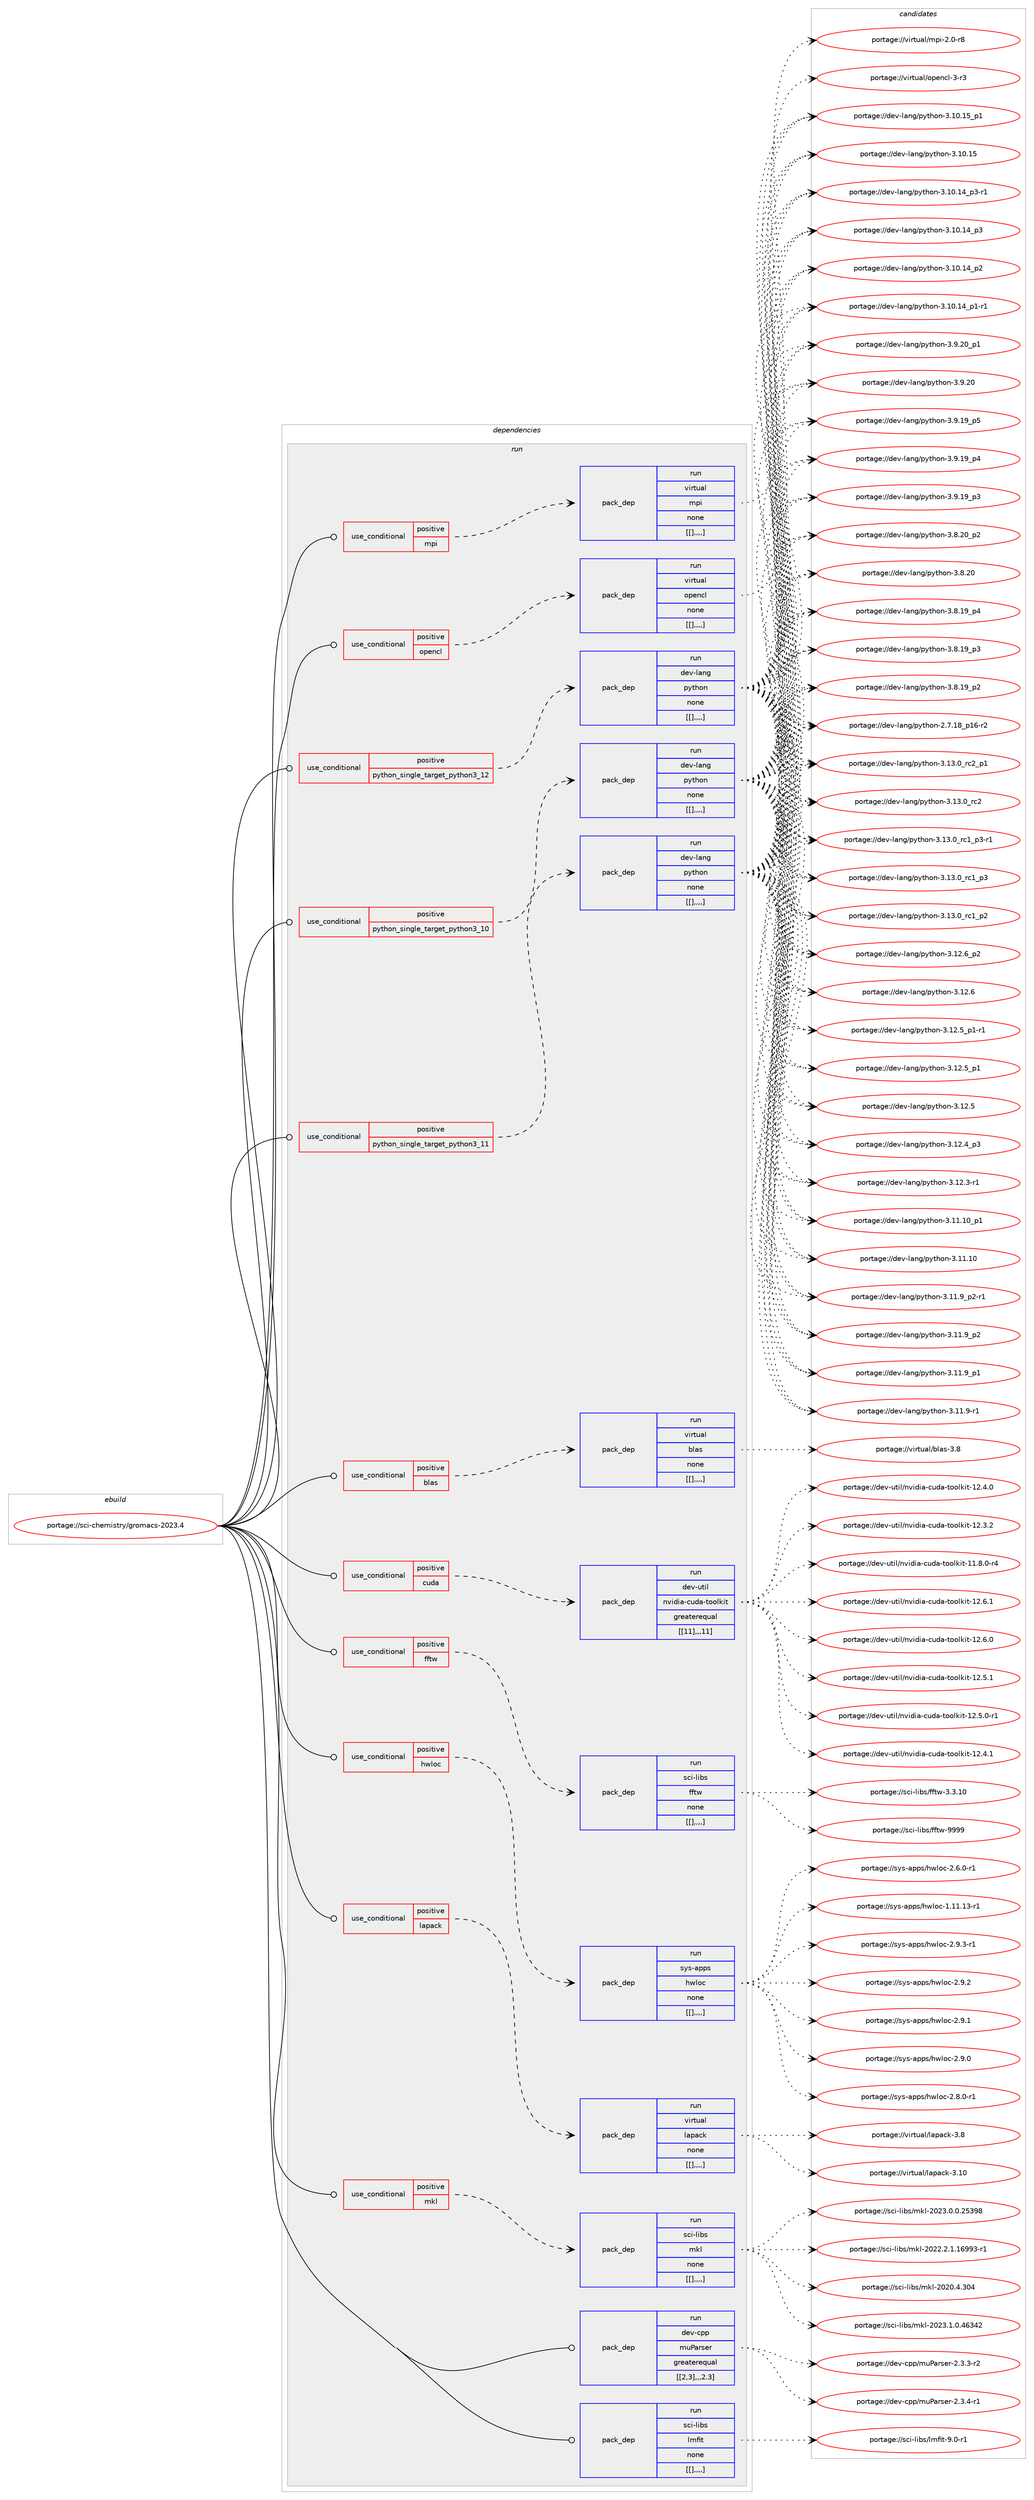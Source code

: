 digraph prolog {

# *************
# Graph options
# *************

newrank=true;
concentrate=true;
compound=true;
graph [rankdir=LR,fontname=Helvetica,fontsize=10,ranksep=1.5];#, ranksep=2.5, nodesep=0.2];
edge  [arrowhead=vee];
node  [fontname=Helvetica,fontsize=10];

# **********
# The ebuild
# **********

subgraph cluster_leftcol {
color=gray;
label=<<i>ebuild</i>>;
id [label="portage://sci-chemistry/gromacs-2023.4", color=red, width=4, href="../sci-chemistry/gromacs-2023.4.svg"];
}

# ****************
# The dependencies
# ****************

subgraph cluster_midcol {
color=gray;
label=<<i>dependencies</i>>;
subgraph cluster_compile {
fillcolor="#eeeeee";
style=filled;
label=<<i>compile</i>>;
}
subgraph cluster_compileandrun {
fillcolor="#eeeeee";
style=filled;
label=<<i>compile and run</i>>;
}
subgraph cluster_run {
fillcolor="#eeeeee";
style=filled;
label=<<i>run</i>>;
subgraph cond107772 {
dependency403508 [label=<<TABLE BORDER="0" CELLBORDER="1" CELLSPACING="0" CELLPADDING="4"><TR><TD ROWSPAN="3" CELLPADDING="10">use_conditional</TD></TR><TR><TD>positive</TD></TR><TR><TD>blas</TD></TR></TABLE>>, shape=none, color=red];
subgraph pack292890 {
dependency403509 [label=<<TABLE BORDER="0" CELLBORDER="1" CELLSPACING="0" CELLPADDING="4" WIDTH="220"><TR><TD ROWSPAN="6" CELLPADDING="30">pack_dep</TD></TR><TR><TD WIDTH="110">run</TD></TR><TR><TD>virtual</TD></TR><TR><TD>blas</TD></TR><TR><TD>none</TD></TR><TR><TD>[[],,,,]</TD></TR></TABLE>>, shape=none, color=blue];
}
dependency403508:e -> dependency403509:w [weight=20,style="dashed",arrowhead="vee"];
}
id:e -> dependency403508:w [weight=20,style="solid",arrowhead="odot"];
subgraph cond107773 {
dependency403510 [label=<<TABLE BORDER="0" CELLBORDER="1" CELLSPACING="0" CELLPADDING="4"><TR><TD ROWSPAN="3" CELLPADDING="10">use_conditional</TD></TR><TR><TD>positive</TD></TR><TR><TD>cuda</TD></TR></TABLE>>, shape=none, color=red];
subgraph pack292891 {
dependency403511 [label=<<TABLE BORDER="0" CELLBORDER="1" CELLSPACING="0" CELLPADDING="4" WIDTH="220"><TR><TD ROWSPAN="6" CELLPADDING="30">pack_dep</TD></TR><TR><TD WIDTH="110">run</TD></TR><TR><TD>dev-util</TD></TR><TR><TD>nvidia-cuda-toolkit</TD></TR><TR><TD>greaterequal</TD></TR><TR><TD>[[11],,,11]</TD></TR></TABLE>>, shape=none, color=blue];
}
dependency403510:e -> dependency403511:w [weight=20,style="dashed",arrowhead="vee"];
}
id:e -> dependency403510:w [weight=20,style="solid",arrowhead="odot"];
subgraph cond107774 {
dependency403512 [label=<<TABLE BORDER="0" CELLBORDER="1" CELLSPACING="0" CELLPADDING="4"><TR><TD ROWSPAN="3" CELLPADDING="10">use_conditional</TD></TR><TR><TD>positive</TD></TR><TR><TD>fftw</TD></TR></TABLE>>, shape=none, color=red];
subgraph pack292892 {
dependency403513 [label=<<TABLE BORDER="0" CELLBORDER="1" CELLSPACING="0" CELLPADDING="4" WIDTH="220"><TR><TD ROWSPAN="6" CELLPADDING="30">pack_dep</TD></TR><TR><TD WIDTH="110">run</TD></TR><TR><TD>sci-libs</TD></TR><TR><TD>fftw</TD></TR><TR><TD>none</TD></TR><TR><TD>[[],,,,]</TD></TR></TABLE>>, shape=none, color=blue];
}
dependency403512:e -> dependency403513:w [weight=20,style="dashed",arrowhead="vee"];
}
id:e -> dependency403512:w [weight=20,style="solid",arrowhead="odot"];
subgraph cond107775 {
dependency403514 [label=<<TABLE BORDER="0" CELLBORDER="1" CELLSPACING="0" CELLPADDING="4"><TR><TD ROWSPAN="3" CELLPADDING="10">use_conditional</TD></TR><TR><TD>positive</TD></TR><TR><TD>hwloc</TD></TR></TABLE>>, shape=none, color=red];
subgraph pack292893 {
dependency403515 [label=<<TABLE BORDER="0" CELLBORDER="1" CELLSPACING="0" CELLPADDING="4" WIDTH="220"><TR><TD ROWSPAN="6" CELLPADDING="30">pack_dep</TD></TR><TR><TD WIDTH="110">run</TD></TR><TR><TD>sys-apps</TD></TR><TR><TD>hwloc</TD></TR><TR><TD>none</TD></TR><TR><TD>[[],,,,]</TD></TR></TABLE>>, shape=none, color=blue];
}
dependency403514:e -> dependency403515:w [weight=20,style="dashed",arrowhead="vee"];
}
id:e -> dependency403514:w [weight=20,style="solid",arrowhead="odot"];
subgraph cond107776 {
dependency403516 [label=<<TABLE BORDER="0" CELLBORDER="1" CELLSPACING="0" CELLPADDING="4"><TR><TD ROWSPAN="3" CELLPADDING="10">use_conditional</TD></TR><TR><TD>positive</TD></TR><TR><TD>lapack</TD></TR></TABLE>>, shape=none, color=red];
subgraph pack292894 {
dependency403517 [label=<<TABLE BORDER="0" CELLBORDER="1" CELLSPACING="0" CELLPADDING="4" WIDTH="220"><TR><TD ROWSPAN="6" CELLPADDING="30">pack_dep</TD></TR><TR><TD WIDTH="110">run</TD></TR><TR><TD>virtual</TD></TR><TR><TD>lapack</TD></TR><TR><TD>none</TD></TR><TR><TD>[[],,,,]</TD></TR></TABLE>>, shape=none, color=blue];
}
dependency403516:e -> dependency403517:w [weight=20,style="dashed",arrowhead="vee"];
}
id:e -> dependency403516:w [weight=20,style="solid",arrowhead="odot"];
subgraph cond107777 {
dependency403518 [label=<<TABLE BORDER="0" CELLBORDER="1" CELLSPACING="0" CELLPADDING="4"><TR><TD ROWSPAN="3" CELLPADDING="10">use_conditional</TD></TR><TR><TD>positive</TD></TR><TR><TD>mkl</TD></TR></TABLE>>, shape=none, color=red];
subgraph pack292895 {
dependency403519 [label=<<TABLE BORDER="0" CELLBORDER="1" CELLSPACING="0" CELLPADDING="4" WIDTH="220"><TR><TD ROWSPAN="6" CELLPADDING="30">pack_dep</TD></TR><TR><TD WIDTH="110">run</TD></TR><TR><TD>sci-libs</TD></TR><TR><TD>mkl</TD></TR><TR><TD>none</TD></TR><TR><TD>[[],,,,]</TD></TR></TABLE>>, shape=none, color=blue];
}
dependency403518:e -> dependency403519:w [weight=20,style="dashed",arrowhead="vee"];
}
id:e -> dependency403518:w [weight=20,style="solid",arrowhead="odot"];
subgraph cond107778 {
dependency403520 [label=<<TABLE BORDER="0" CELLBORDER="1" CELLSPACING="0" CELLPADDING="4"><TR><TD ROWSPAN="3" CELLPADDING="10">use_conditional</TD></TR><TR><TD>positive</TD></TR><TR><TD>mpi</TD></TR></TABLE>>, shape=none, color=red];
subgraph pack292896 {
dependency403521 [label=<<TABLE BORDER="0" CELLBORDER="1" CELLSPACING="0" CELLPADDING="4" WIDTH="220"><TR><TD ROWSPAN="6" CELLPADDING="30">pack_dep</TD></TR><TR><TD WIDTH="110">run</TD></TR><TR><TD>virtual</TD></TR><TR><TD>mpi</TD></TR><TR><TD>none</TD></TR><TR><TD>[[],,,,]</TD></TR></TABLE>>, shape=none, color=blue];
}
dependency403520:e -> dependency403521:w [weight=20,style="dashed",arrowhead="vee"];
}
id:e -> dependency403520:w [weight=20,style="solid",arrowhead="odot"];
subgraph cond107779 {
dependency403522 [label=<<TABLE BORDER="0" CELLBORDER="1" CELLSPACING="0" CELLPADDING="4"><TR><TD ROWSPAN="3" CELLPADDING="10">use_conditional</TD></TR><TR><TD>positive</TD></TR><TR><TD>opencl</TD></TR></TABLE>>, shape=none, color=red];
subgraph pack292897 {
dependency403523 [label=<<TABLE BORDER="0" CELLBORDER="1" CELLSPACING="0" CELLPADDING="4" WIDTH="220"><TR><TD ROWSPAN="6" CELLPADDING="30">pack_dep</TD></TR><TR><TD WIDTH="110">run</TD></TR><TR><TD>virtual</TD></TR><TR><TD>opencl</TD></TR><TR><TD>none</TD></TR><TR><TD>[[],,,,]</TD></TR></TABLE>>, shape=none, color=blue];
}
dependency403522:e -> dependency403523:w [weight=20,style="dashed",arrowhead="vee"];
}
id:e -> dependency403522:w [weight=20,style="solid",arrowhead="odot"];
subgraph cond107780 {
dependency403524 [label=<<TABLE BORDER="0" CELLBORDER="1" CELLSPACING="0" CELLPADDING="4"><TR><TD ROWSPAN="3" CELLPADDING="10">use_conditional</TD></TR><TR><TD>positive</TD></TR><TR><TD>python_single_target_python3_10</TD></TR></TABLE>>, shape=none, color=red];
subgraph pack292898 {
dependency403525 [label=<<TABLE BORDER="0" CELLBORDER="1" CELLSPACING="0" CELLPADDING="4" WIDTH="220"><TR><TD ROWSPAN="6" CELLPADDING="30">pack_dep</TD></TR><TR><TD WIDTH="110">run</TD></TR><TR><TD>dev-lang</TD></TR><TR><TD>python</TD></TR><TR><TD>none</TD></TR><TR><TD>[[],,,,]</TD></TR></TABLE>>, shape=none, color=blue];
}
dependency403524:e -> dependency403525:w [weight=20,style="dashed",arrowhead="vee"];
}
id:e -> dependency403524:w [weight=20,style="solid",arrowhead="odot"];
subgraph cond107781 {
dependency403526 [label=<<TABLE BORDER="0" CELLBORDER="1" CELLSPACING="0" CELLPADDING="4"><TR><TD ROWSPAN="3" CELLPADDING="10">use_conditional</TD></TR><TR><TD>positive</TD></TR><TR><TD>python_single_target_python3_11</TD></TR></TABLE>>, shape=none, color=red];
subgraph pack292899 {
dependency403527 [label=<<TABLE BORDER="0" CELLBORDER="1" CELLSPACING="0" CELLPADDING="4" WIDTH="220"><TR><TD ROWSPAN="6" CELLPADDING="30">pack_dep</TD></TR><TR><TD WIDTH="110">run</TD></TR><TR><TD>dev-lang</TD></TR><TR><TD>python</TD></TR><TR><TD>none</TD></TR><TR><TD>[[],,,,]</TD></TR></TABLE>>, shape=none, color=blue];
}
dependency403526:e -> dependency403527:w [weight=20,style="dashed",arrowhead="vee"];
}
id:e -> dependency403526:w [weight=20,style="solid",arrowhead="odot"];
subgraph cond107782 {
dependency403528 [label=<<TABLE BORDER="0" CELLBORDER="1" CELLSPACING="0" CELLPADDING="4"><TR><TD ROWSPAN="3" CELLPADDING="10">use_conditional</TD></TR><TR><TD>positive</TD></TR><TR><TD>python_single_target_python3_12</TD></TR></TABLE>>, shape=none, color=red];
subgraph pack292900 {
dependency403529 [label=<<TABLE BORDER="0" CELLBORDER="1" CELLSPACING="0" CELLPADDING="4" WIDTH="220"><TR><TD ROWSPAN="6" CELLPADDING="30">pack_dep</TD></TR><TR><TD WIDTH="110">run</TD></TR><TR><TD>dev-lang</TD></TR><TR><TD>python</TD></TR><TR><TD>none</TD></TR><TR><TD>[[],,,,]</TD></TR></TABLE>>, shape=none, color=blue];
}
dependency403528:e -> dependency403529:w [weight=20,style="dashed",arrowhead="vee"];
}
id:e -> dependency403528:w [weight=20,style="solid",arrowhead="odot"];
subgraph pack292901 {
dependency403530 [label=<<TABLE BORDER="0" CELLBORDER="1" CELLSPACING="0" CELLPADDING="4" WIDTH="220"><TR><TD ROWSPAN="6" CELLPADDING="30">pack_dep</TD></TR><TR><TD WIDTH="110">run</TD></TR><TR><TD>dev-cpp</TD></TR><TR><TD>muParser</TD></TR><TR><TD>greaterequal</TD></TR><TR><TD>[[2,3],,,2.3]</TD></TR></TABLE>>, shape=none, color=blue];
}
id:e -> dependency403530:w [weight=20,style="solid",arrowhead="odot"];
subgraph pack292902 {
dependency403531 [label=<<TABLE BORDER="0" CELLBORDER="1" CELLSPACING="0" CELLPADDING="4" WIDTH="220"><TR><TD ROWSPAN="6" CELLPADDING="30">pack_dep</TD></TR><TR><TD WIDTH="110">run</TD></TR><TR><TD>sci-libs</TD></TR><TR><TD>lmfit</TD></TR><TR><TD>none</TD></TR><TR><TD>[[],,,,]</TD></TR></TABLE>>, shape=none, color=blue];
}
id:e -> dependency403531:w [weight=20,style="solid",arrowhead="odot"];
}
}

# **************
# The candidates
# **************

subgraph cluster_choices {
rank=same;
color=gray;
label=<<i>candidates</i>>;

subgraph choice292890 {
color=black;
nodesep=1;
choice1181051141161179710847981089711545514656 [label="portage://virtual/blas-3.8", color=red, width=4,href="../virtual/blas-3.8.svg"];
dependency403509:e -> choice1181051141161179710847981089711545514656:w [style=dotted,weight="100"];
}
subgraph choice292891 {
color=black;
nodesep=1;
choice1001011184511711610510847110118105100105974599117100974511611111110810710511645495046544649 [label="portage://dev-util/nvidia-cuda-toolkit-12.6.1", color=red, width=4,href="../dev-util/nvidia-cuda-toolkit-12.6.1.svg"];
choice1001011184511711610510847110118105100105974599117100974511611111110810710511645495046544648 [label="portage://dev-util/nvidia-cuda-toolkit-12.6.0", color=red, width=4,href="../dev-util/nvidia-cuda-toolkit-12.6.0.svg"];
choice1001011184511711610510847110118105100105974599117100974511611111110810710511645495046534649 [label="portage://dev-util/nvidia-cuda-toolkit-12.5.1", color=red, width=4,href="../dev-util/nvidia-cuda-toolkit-12.5.1.svg"];
choice10010111845117116105108471101181051001059745991171009745116111111108107105116454950465346484511449 [label="portage://dev-util/nvidia-cuda-toolkit-12.5.0-r1", color=red, width=4,href="../dev-util/nvidia-cuda-toolkit-12.5.0-r1.svg"];
choice1001011184511711610510847110118105100105974599117100974511611111110810710511645495046524649 [label="portage://dev-util/nvidia-cuda-toolkit-12.4.1", color=red, width=4,href="../dev-util/nvidia-cuda-toolkit-12.4.1.svg"];
choice1001011184511711610510847110118105100105974599117100974511611111110810710511645495046524648 [label="portage://dev-util/nvidia-cuda-toolkit-12.4.0", color=red, width=4,href="../dev-util/nvidia-cuda-toolkit-12.4.0.svg"];
choice1001011184511711610510847110118105100105974599117100974511611111110810710511645495046514650 [label="portage://dev-util/nvidia-cuda-toolkit-12.3.2", color=red, width=4,href="../dev-util/nvidia-cuda-toolkit-12.3.2.svg"];
choice10010111845117116105108471101181051001059745991171009745116111111108107105116454949465646484511452 [label="portage://dev-util/nvidia-cuda-toolkit-11.8.0-r4", color=red, width=4,href="../dev-util/nvidia-cuda-toolkit-11.8.0-r4.svg"];
dependency403511:e -> choice1001011184511711610510847110118105100105974599117100974511611111110810710511645495046544649:w [style=dotted,weight="100"];
dependency403511:e -> choice1001011184511711610510847110118105100105974599117100974511611111110810710511645495046544648:w [style=dotted,weight="100"];
dependency403511:e -> choice1001011184511711610510847110118105100105974599117100974511611111110810710511645495046534649:w [style=dotted,weight="100"];
dependency403511:e -> choice10010111845117116105108471101181051001059745991171009745116111111108107105116454950465346484511449:w [style=dotted,weight="100"];
dependency403511:e -> choice1001011184511711610510847110118105100105974599117100974511611111110810710511645495046524649:w [style=dotted,weight="100"];
dependency403511:e -> choice1001011184511711610510847110118105100105974599117100974511611111110810710511645495046524648:w [style=dotted,weight="100"];
dependency403511:e -> choice1001011184511711610510847110118105100105974599117100974511611111110810710511645495046514650:w [style=dotted,weight="100"];
dependency403511:e -> choice10010111845117116105108471101181051001059745991171009745116111111108107105116454949465646484511452:w [style=dotted,weight="100"];
}
subgraph choice292892 {
color=black;
nodesep=1;
choice115991054510810598115471021021161194557575757 [label="portage://sci-libs/fftw-9999", color=red, width=4,href="../sci-libs/fftw-9999.svg"];
choice1159910545108105981154710210211611945514651464948 [label="portage://sci-libs/fftw-3.3.10", color=red, width=4,href="../sci-libs/fftw-3.3.10.svg"];
dependency403513:e -> choice115991054510810598115471021021161194557575757:w [style=dotted,weight="100"];
dependency403513:e -> choice1159910545108105981154710210211611945514651464948:w [style=dotted,weight="100"];
}
subgraph choice292893 {
color=black;
nodesep=1;
choice115121115459711211211547104119108111994550465746514511449 [label="portage://sys-apps/hwloc-2.9.3-r1", color=red, width=4,href="../sys-apps/hwloc-2.9.3-r1.svg"];
choice11512111545971121121154710411910811199455046574650 [label="portage://sys-apps/hwloc-2.9.2", color=red, width=4,href="../sys-apps/hwloc-2.9.2.svg"];
choice11512111545971121121154710411910811199455046574649 [label="portage://sys-apps/hwloc-2.9.1", color=red, width=4,href="../sys-apps/hwloc-2.9.1.svg"];
choice11512111545971121121154710411910811199455046574648 [label="portage://sys-apps/hwloc-2.9.0", color=red, width=4,href="../sys-apps/hwloc-2.9.0.svg"];
choice115121115459711211211547104119108111994550465646484511449 [label="portage://sys-apps/hwloc-2.8.0-r1", color=red, width=4,href="../sys-apps/hwloc-2.8.0-r1.svg"];
choice115121115459711211211547104119108111994550465446484511449 [label="portage://sys-apps/hwloc-2.6.0-r1", color=red, width=4,href="../sys-apps/hwloc-2.6.0-r1.svg"];
choice1151211154597112112115471041191081119945494649494649514511449 [label="portage://sys-apps/hwloc-1.11.13-r1", color=red, width=4,href="../sys-apps/hwloc-1.11.13-r1.svg"];
dependency403515:e -> choice115121115459711211211547104119108111994550465746514511449:w [style=dotted,weight="100"];
dependency403515:e -> choice11512111545971121121154710411910811199455046574650:w [style=dotted,weight="100"];
dependency403515:e -> choice11512111545971121121154710411910811199455046574649:w [style=dotted,weight="100"];
dependency403515:e -> choice11512111545971121121154710411910811199455046574648:w [style=dotted,weight="100"];
dependency403515:e -> choice115121115459711211211547104119108111994550465646484511449:w [style=dotted,weight="100"];
dependency403515:e -> choice115121115459711211211547104119108111994550465446484511449:w [style=dotted,weight="100"];
dependency403515:e -> choice1151211154597112112115471041191081119945494649494649514511449:w [style=dotted,weight="100"];
}
subgraph choice292894 {
color=black;
nodesep=1;
choice11810511411611797108471089711297991074551464948 [label="portage://virtual/lapack-3.10", color=red, width=4,href="../virtual/lapack-3.10.svg"];
choice118105114116117971084710897112979910745514656 [label="portage://virtual/lapack-3.8", color=red, width=4,href="../virtual/lapack-3.8.svg"];
dependency403517:e -> choice11810511411611797108471089711297991074551464948:w [style=dotted,weight="100"];
dependency403517:e -> choice118105114116117971084710897112979910745514656:w [style=dotted,weight="100"];
}
subgraph choice292895 {
color=black;
nodesep=1;
choice11599105451081059811547109107108455048505146494648465254515250 [label="portage://sci-libs/mkl-2023.1.0.46342", color=red, width=4,href="../sci-libs/mkl-2023.1.0.46342.svg"];
choice11599105451081059811547109107108455048505146484648465053515756 [label="portage://sci-libs/mkl-2023.0.0.25398", color=red, width=4,href="../sci-libs/mkl-2023.0.0.25398.svg"];
choice115991054510810598115471091071084550485050465046494649545757514511449 [label="portage://sci-libs/mkl-2022.2.1.16993-r1", color=red, width=4,href="../sci-libs/mkl-2022.2.1.16993-r1.svg"];
choice115991054510810598115471091071084550485048465246514852 [label="portage://sci-libs/mkl-2020.4.304", color=red, width=4,href="../sci-libs/mkl-2020.4.304.svg"];
dependency403519:e -> choice11599105451081059811547109107108455048505146494648465254515250:w [style=dotted,weight="100"];
dependency403519:e -> choice11599105451081059811547109107108455048505146484648465053515756:w [style=dotted,weight="100"];
dependency403519:e -> choice115991054510810598115471091071084550485050465046494649545757514511449:w [style=dotted,weight="100"];
dependency403519:e -> choice115991054510810598115471091071084550485048465246514852:w [style=dotted,weight="100"];
}
subgraph choice292896 {
color=black;
nodesep=1;
choice1181051141161179710847109112105455046484511456 [label="portage://virtual/mpi-2.0-r8", color=red, width=4,href="../virtual/mpi-2.0-r8.svg"];
dependency403521:e -> choice1181051141161179710847109112105455046484511456:w [style=dotted,weight="100"];
}
subgraph choice292897 {
color=black;
nodesep=1;
choice11810511411611797108471111121011109910845514511451 [label="portage://virtual/opencl-3-r3", color=red, width=4,href="../virtual/opencl-3-r3.svg"];
dependency403523:e -> choice11810511411611797108471111121011109910845514511451:w [style=dotted,weight="100"];
}
subgraph choice292898 {
color=black;
nodesep=1;
choice100101118451089711010347112121116104111110455146495146489511499509511249 [label="portage://dev-lang/python-3.13.0_rc2_p1", color=red, width=4,href="../dev-lang/python-3.13.0_rc2_p1.svg"];
choice10010111845108971101034711212111610411111045514649514648951149950 [label="portage://dev-lang/python-3.13.0_rc2", color=red, width=4,href="../dev-lang/python-3.13.0_rc2.svg"];
choice1001011184510897110103471121211161041111104551464951464895114994995112514511449 [label="portage://dev-lang/python-3.13.0_rc1_p3-r1", color=red, width=4,href="../dev-lang/python-3.13.0_rc1_p3-r1.svg"];
choice100101118451089711010347112121116104111110455146495146489511499499511251 [label="portage://dev-lang/python-3.13.0_rc1_p3", color=red, width=4,href="../dev-lang/python-3.13.0_rc1_p3.svg"];
choice100101118451089711010347112121116104111110455146495146489511499499511250 [label="portage://dev-lang/python-3.13.0_rc1_p2", color=red, width=4,href="../dev-lang/python-3.13.0_rc1_p2.svg"];
choice100101118451089711010347112121116104111110455146495046549511250 [label="portage://dev-lang/python-3.12.6_p2", color=red, width=4,href="../dev-lang/python-3.12.6_p2.svg"];
choice10010111845108971101034711212111610411111045514649504654 [label="portage://dev-lang/python-3.12.6", color=red, width=4,href="../dev-lang/python-3.12.6.svg"];
choice1001011184510897110103471121211161041111104551464950465395112494511449 [label="portage://dev-lang/python-3.12.5_p1-r1", color=red, width=4,href="../dev-lang/python-3.12.5_p1-r1.svg"];
choice100101118451089711010347112121116104111110455146495046539511249 [label="portage://dev-lang/python-3.12.5_p1", color=red, width=4,href="../dev-lang/python-3.12.5_p1.svg"];
choice10010111845108971101034711212111610411111045514649504653 [label="portage://dev-lang/python-3.12.5", color=red, width=4,href="../dev-lang/python-3.12.5.svg"];
choice100101118451089711010347112121116104111110455146495046529511251 [label="portage://dev-lang/python-3.12.4_p3", color=red, width=4,href="../dev-lang/python-3.12.4_p3.svg"];
choice100101118451089711010347112121116104111110455146495046514511449 [label="portage://dev-lang/python-3.12.3-r1", color=red, width=4,href="../dev-lang/python-3.12.3-r1.svg"];
choice10010111845108971101034711212111610411111045514649494649489511249 [label="portage://dev-lang/python-3.11.10_p1", color=red, width=4,href="../dev-lang/python-3.11.10_p1.svg"];
choice1001011184510897110103471121211161041111104551464949464948 [label="portage://dev-lang/python-3.11.10", color=red, width=4,href="../dev-lang/python-3.11.10.svg"];
choice1001011184510897110103471121211161041111104551464949465795112504511449 [label="portage://dev-lang/python-3.11.9_p2-r1", color=red, width=4,href="../dev-lang/python-3.11.9_p2-r1.svg"];
choice100101118451089711010347112121116104111110455146494946579511250 [label="portage://dev-lang/python-3.11.9_p2", color=red, width=4,href="../dev-lang/python-3.11.9_p2.svg"];
choice100101118451089711010347112121116104111110455146494946579511249 [label="portage://dev-lang/python-3.11.9_p1", color=red, width=4,href="../dev-lang/python-3.11.9_p1.svg"];
choice100101118451089711010347112121116104111110455146494946574511449 [label="portage://dev-lang/python-3.11.9-r1", color=red, width=4,href="../dev-lang/python-3.11.9-r1.svg"];
choice10010111845108971101034711212111610411111045514649484649539511249 [label="portage://dev-lang/python-3.10.15_p1", color=red, width=4,href="../dev-lang/python-3.10.15_p1.svg"];
choice1001011184510897110103471121211161041111104551464948464953 [label="portage://dev-lang/python-3.10.15", color=red, width=4,href="../dev-lang/python-3.10.15.svg"];
choice100101118451089711010347112121116104111110455146494846495295112514511449 [label="portage://dev-lang/python-3.10.14_p3-r1", color=red, width=4,href="../dev-lang/python-3.10.14_p3-r1.svg"];
choice10010111845108971101034711212111610411111045514649484649529511251 [label="portage://dev-lang/python-3.10.14_p3", color=red, width=4,href="../dev-lang/python-3.10.14_p3.svg"];
choice10010111845108971101034711212111610411111045514649484649529511250 [label="portage://dev-lang/python-3.10.14_p2", color=red, width=4,href="../dev-lang/python-3.10.14_p2.svg"];
choice100101118451089711010347112121116104111110455146494846495295112494511449 [label="portage://dev-lang/python-3.10.14_p1-r1", color=red, width=4,href="../dev-lang/python-3.10.14_p1-r1.svg"];
choice100101118451089711010347112121116104111110455146574650489511249 [label="portage://dev-lang/python-3.9.20_p1", color=red, width=4,href="../dev-lang/python-3.9.20_p1.svg"];
choice10010111845108971101034711212111610411111045514657465048 [label="portage://dev-lang/python-3.9.20", color=red, width=4,href="../dev-lang/python-3.9.20.svg"];
choice100101118451089711010347112121116104111110455146574649579511253 [label="portage://dev-lang/python-3.9.19_p5", color=red, width=4,href="../dev-lang/python-3.9.19_p5.svg"];
choice100101118451089711010347112121116104111110455146574649579511252 [label="portage://dev-lang/python-3.9.19_p4", color=red, width=4,href="../dev-lang/python-3.9.19_p4.svg"];
choice100101118451089711010347112121116104111110455146574649579511251 [label="portage://dev-lang/python-3.9.19_p3", color=red, width=4,href="../dev-lang/python-3.9.19_p3.svg"];
choice100101118451089711010347112121116104111110455146564650489511250 [label="portage://dev-lang/python-3.8.20_p2", color=red, width=4,href="../dev-lang/python-3.8.20_p2.svg"];
choice10010111845108971101034711212111610411111045514656465048 [label="portage://dev-lang/python-3.8.20", color=red, width=4,href="../dev-lang/python-3.8.20.svg"];
choice100101118451089711010347112121116104111110455146564649579511252 [label="portage://dev-lang/python-3.8.19_p4", color=red, width=4,href="../dev-lang/python-3.8.19_p4.svg"];
choice100101118451089711010347112121116104111110455146564649579511251 [label="portage://dev-lang/python-3.8.19_p3", color=red, width=4,href="../dev-lang/python-3.8.19_p3.svg"];
choice100101118451089711010347112121116104111110455146564649579511250 [label="portage://dev-lang/python-3.8.19_p2", color=red, width=4,href="../dev-lang/python-3.8.19_p2.svg"];
choice100101118451089711010347112121116104111110455046554649569511249544511450 [label="portage://dev-lang/python-2.7.18_p16-r2", color=red, width=4,href="../dev-lang/python-2.7.18_p16-r2.svg"];
dependency403525:e -> choice100101118451089711010347112121116104111110455146495146489511499509511249:w [style=dotted,weight="100"];
dependency403525:e -> choice10010111845108971101034711212111610411111045514649514648951149950:w [style=dotted,weight="100"];
dependency403525:e -> choice1001011184510897110103471121211161041111104551464951464895114994995112514511449:w [style=dotted,weight="100"];
dependency403525:e -> choice100101118451089711010347112121116104111110455146495146489511499499511251:w [style=dotted,weight="100"];
dependency403525:e -> choice100101118451089711010347112121116104111110455146495146489511499499511250:w [style=dotted,weight="100"];
dependency403525:e -> choice100101118451089711010347112121116104111110455146495046549511250:w [style=dotted,weight="100"];
dependency403525:e -> choice10010111845108971101034711212111610411111045514649504654:w [style=dotted,weight="100"];
dependency403525:e -> choice1001011184510897110103471121211161041111104551464950465395112494511449:w [style=dotted,weight="100"];
dependency403525:e -> choice100101118451089711010347112121116104111110455146495046539511249:w [style=dotted,weight="100"];
dependency403525:e -> choice10010111845108971101034711212111610411111045514649504653:w [style=dotted,weight="100"];
dependency403525:e -> choice100101118451089711010347112121116104111110455146495046529511251:w [style=dotted,weight="100"];
dependency403525:e -> choice100101118451089711010347112121116104111110455146495046514511449:w [style=dotted,weight="100"];
dependency403525:e -> choice10010111845108971101034711212111610411111045514649494649489511249:w [style=dotted,weight="100"];
dependency403525:e -> choice1001011184510897110103471121211161041111104551464949464948:w [style=dotted,weight="100"];
dependency403525:e -> choice1001011184510897110103471121211161041111104551464949465795112504511449:w [style=dotted,weight="100"];
dependency403525:e -> choice100101118451089711010347112121116104111110455146494946579511250:w [style=dotted,weight="100"];
dependency403525:e -> choice100101118451089711010347112121116104111110455146494946579511249:w [style=dotted,weight="100"];
dependency403525:e -> choice100101118451089711010347112121116104111110455146494946574511449:w [style=dotted,weight="100"];
dependency403525:e -> choice10010111845108971101034711212111610411111045514649484649539511249:w [style=dotted,weight="100"];
dependency403525:e -> choice1001011184510897110103471121211161041111104551464948464953:w [style=dotted,weight="100"];
dependency403525:e -> choice100101118451089711010347112121116104111110455146494846495295112514511449:w [style=dotted,weight="100"];
dependency403525:e -> choice10010111845108971101034711212111610411111045514649484649529511251:w [style=dotted,weight="100"];
dependency403525:e -> choice10010111845108971101034711212111610411111045514649484649529511250:w [style=dotted,weight="100"];
dependency403525:e -> choice100101118451089711010347112121116104111110455146494846495295112494511449:w [style=dotted,weight="100"];
dependency403525:e -> choice100101118451089711010347112121116104111110455146574650489511249:w [style=dotted,weight="100"];
dependency403525:e -> choice10010111845108971101034711212111610411111045514657465048:w [style=dotted,weight="100"];
dependency403525:e -> choice100101118451089711010347112121116104111110455146574649579511253:w [style=dotted,weight="100"];
dependency403525:e -> choice100101118451089711010347112121116104111110455146574649579511252:w [style=dotted,weight="100"];
dependency403525:e -> choice100101118451089711010347112121116104111110455146574649579511251:w [style=dotted,weight="100"];
dependency403525:e -> choice100101118451089711010347112121116104111110455146564650489511250:w [style=dotted,weight="100"];
dependency403525:e -> choice10010111845108971101034711212111610411111045514656465048:w [style=dotted,weight="100"];
dependency403525:e -> choice100101118451089711010347112121116104111110455146564649579511252:w [style=dotted,weight="100"];
dependency403525:e -> choice100101118451089711010347112121116104111110455146564649579511251:w [style=dotted,weight="100"];
dependency403525:e -> choice100101118451089711010347112121116104111110455146564649579511250:w [style=dotted,weight="100"];
dependency403525:e -> choice100101118451089711010347112121116104111110455046554649569511249544511450:w [style=dotted,weight="100"];
}
subgraph choice292899 {
color=black;
nodesep=1;
choice100101118451089711010347112121116104111110455146495146489511499509511249 [label="portage://dev-lang/python-3.13.0_rc2_p1", color=red, width=4,href="../dev-lang/python-3.13.0_rc2_p1.svg"];
choice10010111845108971101034711212111610411111045514649514648951149950 [label="portage://dev-lang/python-3.13.0_rc2", color=red, width=4,href="../dev-lang/python-3.13.0_rc2.svg"];
choice1001011184510897110103471121211161041111104551464951464895114994995112514511449 [label="portage://dev-lang/python-3.13.0_rc1_p3-r1", color=red, width=4,href="../dev-lang/python-3.13.0_rc1_p3-r1.svg"];
choice100101118451089711010347112121116104111110455146495146489511499499511251 [label="portage://dev-lang/python-3.13.0_rc1_p3", color=red, width=4,href="../dev-lang/python-3.13.0_rc1_p3.svg"];
choice100101118451089711010347112121116104111110455146495146489511499499511250 [label="portage://dev-lang/python-3.13.0_rc1_p2", color=red, width=4,href="../dev-lang/python-3.13.0_rc1_p2.svg"];
choice100101118451089711010347112121116104111110455146495046549511250 [label="portage://dev-lang/python-3.12.6_p2", color=red, width=4,href="../dev-lang/python-3.12.6_p2.svg"];
choice10010111845108971101034711212111610411111045514649504654 [label="portage://dev-lang/python-3.12.6", color=red, width=4,href="../dev-lang/python-3.12.6.svg"];
choice1001011184510897110103471121211161041111104551464950465395112494511449 [label="portage://dev-lang/python-3.12.5_p1-r1", color=red, width=4,href="../dev-lang/python-3.12.5_p1-r1.svg"];
choice100101118451089711010347112121116104111110455146495046539511249 [label="portage://dev-lang/python-3.12.5_p1", color=red, width=4,href="../dev-lang/python-3.12.5_p1.svg"];
choice10010111845108971101034711212111610411111045514649504653 [label="portage://dev-lang/python-3.12.5", color=red, width=4,href="../dev-lang/python-3.12.5.svg"];
choice100101118451089711010347112121116104111110455146495046529511251 [label="portage://dev-lang/python-3.12.4_p3", color=red, width=4,href="../dev-lang/python-3.12.4_p3.svg"];
choice100101118451089711010347112121116104111110455146495046514511449 [label="portage://dev-lang/python-3.12.3-r1", color=red, width=4,href="../dev-lang/python-3.12.3-r1.svg"];
choice10010111845108971101034711212111610411111045514649494649489511249 [label="portage://dev-lang/python-3.11.10_p1", color=red, width=4,href="../dev-lang/python-3.11.10_p1.svg"];
choice1001011184510897110103471121211161041111104551464949464948 [label="portage://dev-lang/python-3.11.10", color=red, width=4,href="../dev-lang/python-3.11.10.svg"];
choice1001011184510897110103471121211161041111104551464949465795112504511449 [label="portage://dev-lang/python-3.11.9_p2-r1", color=red, width=4,href="../dev-lang/python-3.11.9_p2-r1.svg"];
choice100101118451089711010347112121116104111110455146494946579511250 [label="portage://dev-lang/python-3.11.9_p2", color=red, width=4,href="../dev-lang/python-3.11.9_p2.svg"];
choice100101118451089711010347112121116104111110455146494946579511249 [label="portage://dev-lang/python-3.11.9_p1", color=red, width=4,href="../dev-lang/python-3.11.9_p1.svg"];
choice100101118451089711010347112121116104111110455146494946574511449 [label="portage://dev-lang/python-3.11.9-r1", color=red, width=4,href="../dev-lang/python-3.11.9-r1.svg"];
choice10010111845108971101034711212111610411111045514649484649539511249 [label="portage://dev-lang/python-3.10.15_p1", color=red, width=4,href="../dev-lang/python-3.10.15_p1.svg"];
choice1001011184510897110103471121211161041111104551464948464953 [label="portage://dev-lang/python-3.10.15", color=red, width=4,href="../dev-lang/python-3.10.15.svg"];
choice100101118451089711010347112121116104111110455146494846495295112514511449 [label="portage://dev-lang/python-3.10.14_p3-r1", color=red, width=4,href="../dev-lang/python-3.10.14_p3-r1.svg"];
choice10010111845108971101034711212111610411111045514649484649529511251 [label="portage://dev-lang/python-3.10.14_p3", color=red, width=4,href="../dev-lang/python-3.10.14_p3.svg"];
choice10010111845108971101034711212111610411111045514649484649529511250 [label="portage://dev-lang/python-3.10.14_p2", color=red, width=4,href="../dev-lang/python-3.10.14_p2.svg"];
choice100101118451089711010347112121116104111110455146494846495295112494511449 [label="portage://dev-lang/python-3.10.14_p1-r1", color=red, width=4,href="../dev-lang/python-3.10.14_p1-r1.svg"];
choice100101118451089711010347112121116104111110455146574650489511249 [label="portage://dev-lang/python-3.9.20_p1", color=red, width=4,href="../dev-lang/python-3.9.20_p1.svg"];
choice10010111845108971101034711212111610411111045514657465048 [label="portage://dev-lang/python-3.9.20", color=red, width=4,href="../dev-lang/python-3.9.20.svg"];
choice100101118451089711010347112121116104111110455146574649579511253 [label="portage://dev-lang/python-3.9.19_p5", color=red, width=4,href="../dev-lang/python-3.9.19_p5.svg"];
choice100101118451089711010347112121116104111110455146574649579511252 [label="portage://dev-lang/python-3.9.19_p4", color=red, width=4,href="../dev-lang/python-3.9.19_p4.svg"];
choice100101118451089711010347112121116104111110455146574649579511251 [label="portage://dev-lang/python-3.9.19_p3", color=red, width=4,href="../dev-lang/python-3.9.19_p3.svg"];
choice100101118451089711010347112121116104111110455146564650489511250 [label="portage://dev-lang/python-3.8.20_p2", color=red, width=4,href="../dev-lang/python-3.8.20_p2.svg"];
choice10010111845108971101034711212111610411111045514656465048 [label="portage://dev-lang/python-3.8.20", color=red, width=4,href="../dev-lang/python-3.8.20.svg"];
choice100101118451089711010347112121116104111110455146564649579511252 [label="portage://dev-lang/python-3.8.19_p4", color=red, width=4,href="../dev-lang/python-3.8.19_p4.svg"];
choice100101118451089711010347112121116104111110455146564649579511251 [label="portage://dev-lang/python-3.8.19_p3", color=red, width=4,href="../dev-lang/python-3.8.19_p3.svg"];
choice100101118451089711010347112121116104111110455146564649579511250 [label="portage://dev-lang/python-3.8.19_p2", color=red, width=4,href="../dev-lang/python-3.8.19_p2.svg"];
choice100101118451089711010347112121116104111110455046554649569511249544511450 [label="portage://dev-lang/python-2.7.18_p16-r2", color=red, width=4,href="../dev-lang/python-2.7.18_p16-r2.svg"];
dependency403527:e -> choice100101118451089711010347112121116104111110455146495146489511499509511249:w [style=dotted,weight="100"];
dependency403527:e -> choice10010111845108971101034711212111610411111045514649514648951149950:w [style=dotted,weight="100"];
dependency403527:e -> choice1001011184510897110103471121211161041111104551464951464895114994995112514511449:w [style=dotted,weight="100"];
dependency403527:e -> choice100101118451089711010347112121116104111110455146495146489511499499511251:w [style=dotted,weight="100"];
dependency403527:e -> choice100101118451089711010347112121116104111110455146495146489511499499511250:w [style=dotted,weight="100"];
dependency403527:e -> choice100101118451089711010347112121116104111110455146495046549511250:w [style=dotted,weight="100"];
dependency403527:e -> choice10010111845108971101034711212111610411111045514649504654:w [style=dotted,weight="100"];
dependency403527:e -> choice1001011184510897110103471121211161041111104551464950465395112494511449:w [style=dotted,weight="100"];
dependency403527:e -> choice100101118451089711010347112121116104111110455146495046539511249:w [style=dotted,weight="100"];
dependency403527:e -> choice10010111845108971101034711212111610411111045514649504653:w [style=dotted,weight="100"];
dependency403527:e -> choice100101118451089711010347112121116104111110455146495046529511251:w [style=dotted,weight="100"];
dependency403527:e -> choice100101118451089711010347112121116104111110455146495046514511449:w [style=dotted,weight="100"];
dependency403527:e -> choice10010111845108971101034711212111610411111045514649494649489511249:w [style=dotted,weight="100"];
dependency403527:e -> choice1001011184510897110103471121211161041111104551464949464948:w [style=dotted,weight="100"];
dependency403527:e -> choice1001011184510897110103471121211161041111104551464949465795112504511449:w [style=dotted,weight="100"];
dependency403527:e -> choice100101118451089711010347112121116104111110455146494946579511250:w [style=dotted,weight="100"];
dependency403527:e -> choice100101118451089711010347112121116104111110455146494946579511249:w [style=dotted,weight="100"];
dependency403527:e -> choice100101118451089711010347112121116104111110455146494946574511449:w [style=dotted,weight="100"];
dependency403527:e -> choice10010111845108971101034711212111610411111045514649484649539511249:w [style=dotted,weight="100"];
dependency403527:e -> choice1001011184510897110103471121211161041111104551464948464953:w [style=dotted,weight="100"];
dependency403527:e -> choice100101118451089711010347112121116104111110455146494846495295112514511449:w [style=dotted,weight="100"];
dependency403527:e -> choice10010111845108971101034711212111610411111045514649484649529511251:w [style=dotted,weight="100"];
dependency403527:e -> choice10010111845108971101034711212111610411111045514649484649529511250:w [style=dotted,weight="100"];
dependency403527:e -> choice100101118451089711010347112121116104111110455146494846495295112494511449:w [style=dotted,weight="100"];
dependency403527:e -> choice100101118451089711010347112121116104111110455146574650489511249:w [style=dotted,weight="100"];
dependency403527:e -> choice10010111845108971101034711212111610411111045514657465048:w [style=dotted,weight="100"];
dependency403527:e -> choice100101118451089711010347112121116104111110455146574649579511253:w [style=dotted,weight="100"];
dependency403527:e -> choice100101118451089711010347112121116104111110455146574649579511252:w [style=dotted,weight="100"];
dependency403527:e -> choice100101118451089711010347112121116104111110455146574649579511251:w [style=dotted,weight="100"];
dependency403527:e -> choice100101118451089711010347112121116104111110455146564650489511250:w [style=dotted,weight="100"];
dependency403527:e -> choice10010111845108971101034711212111610411111045514656465048:w [style=dotted,weight="100"];
dependency403527:e -> choice100101118451089711010347112121116104111110455146564649579511252:w [style=dotted,weight="100"];
dependency403527:e -> choice100101118451089711010347112121116104111110455146564649579511251:w [style=dotted,weight="100"];
dependency403527:e -> choice100101118451089711010347112121116104111110455146564649579511250:w [style=dotted,weight="100"];
dependency403527:e -> choice100101118451089711010347112121116104111110455046554649569511249544511450:w [style=dotted,weight="100"];
}
subgraph choice292900 {
color=black;
nodesep=1;
choice100101118451089711010347112121116104111110455146495146489511499509511249 [label="portage://dev-lang/python-3.13.0_rc2_p1", color=red, width=4,href="../dev-lang/python-3.13.0_rc2_p1.svg"];
choice10010111845108971101034711212111610411111045514649514648951149950 [label="portage://dev-lang/python-3.13.0_rc2", color=red, width=4,href="../dev-lang/python-3.13.0_rc2.svg"];
choice1001011184510897110103471121211161041111104551464951464895114994995112514511449 [label="portage://dev-lang/python-3.13.0_rc1_p3-r1", color=red, width=4,href="../dev-lang/python-3.13.0_rc1_p3-r1.svg"];
choice100101118451089711010347112121116104111110455146495146489511499499511251 [label="portage://dev-lang/python-3.13.0_rc1_p3", color=red, width=4,href="../dev-lang/python-3.13.0_rc1_p3.svg"];
choice100101118451089711010347112121116104111110455146495146489511499499511250 [label="portage://dev-lang/python-3.13.0_rc1_p2", color=red, width=4,href="../dev-lang/python-3.13.0_rc1_p2.svg"];
choice100101118451089711010347112121116104111110455146495046549511250 [label="portage://dev-lang/python-3.12.6_p2", color=red, width=4,href="../dev-lang/python-3.12.6_p2.svg"];
choice10010111845108971101034711212111610411111045514649504654 [label="portage://dev-lang/python-3.12.6", color=red, width=4,href="../dev-lang/python-3.12.6.svg"];
choice1001011184510897110103471121211161041111104551464950465395112494511449 [label="portage://dev-lang/python-3.12.5_p1-r1", color=red, width=4,href="../dev-lang/python-3.12.5_p1-r1.svg"];
choice100101118451089711010347112121116104111110455146495046539511249 [label="portage://dev-lang/python-3.12.5_p1", color=red, width=4,href="../dev-lang/python-3.12.5_p1.svg"];
choice10010111845108971101034711212111610411111045514649504653 [label="portage://dev-lang/python-3.12.5", color=red, width=4,href="../dev-lang/python-3.12.5.svg"];
choice100101118451089711010347112121116104111110455146495046529511251 [label="portage://dev-lang/python-3.12.4_p3", color=red, width=4,href="../dev-lang/python-3.12.4_p3.svg"];
choice100101118451089711010347112121116104111110455146495046514511449 [label="portage://dev-lang/python-3.12.3-r1", color=red, width=4,href="../dev-lang/python-3.12.3-r1.svg"];
choice10010111845108971101034711212111610411111045514649494649489511249 [label="portage://dev-lang/python-3.11.10_p1", color=red, width=4,href="../dev-lang/python-3.11.10_p1.svg"];
choice1001011184510897110103471121211161041111104551464949464948 [label="portage://dev-lang/python-3.11.10", color=red, width=4,href="../dev-lang/python-3.11.10.svg"];
choice1001011184510897110103471121211161041111104551464949465795112504511449 [label="portage://dev-lang/python-3.11.9_p2-r1", color=red, width=4,href="../dev-lang/python-3.11.9_p2-r1.svg"];
choice100101118451089711010347112121116104111110455146494946579511250 [label="portage://dev-lang/python-3.11.9_p2", color=red, width=4,href="../dev-lang/python-3.11.9_p2.svg"];
choice100101118451089711010347112121116104111110455146494946579511249 [label="portage://dev-lang/python-3.11.9_p1", color=red, width=4,href="../dev-lang/python-3.11.9_p1.svg"];
choice100101118451089711010347112121116104111110455146494946574511449 [label="portage://dev-lang/python-3.11.9-r1", color=red, width=4,href="../dev-lang/python-3.11.9-r1.svg"];
choice10010111845108971101034711212111610411111045514649484649539511249 [label="portage://dev-lang/python-3.10.15_p1", color=red, width=4,href="../dev-lang/python-3.10.15_p1.svg"];
choice1001011184510897110103471121211161041111104551464948464953 [label="portage://dev-lang/python-3.10.15", color=red, width=4,href="../dev-lang/python-3.10.15.svg"];
choice100101118451089711010347112121116104111110455146494846495295112514511449 [label="portage://dev-lang/python-3.10.14_p3-r1", color=red, width=4,href="../dev-lang/python-3.10.14_p3-r1.svg"];
choice10010111845108971101034711212111610411111045514649484649529511251 [label="portage://dev-lang/python-3.10.14_p3", color=red, width=4,href="../dev-lang/python-3.10.14_p3.svg"];
choice10010111845108971101034711212111610411111045514649484649529511250 [label="portage://dev-lang/python-3.10.14_p2", color=red, width=4,href="../dev-lang/python-3.10.14_p2.svg"];
choice100101118451089711010347112121116104111110455146494846495295112494511449 [label="portage://dev-lang/python-3.10.14_p1-r1", color=red, width=4,href="../dev-lang/python-3.10.14_p1-r1.svg"];
choice100101118451089711010347112121116104111110455146574650489511249 [label="portage://dev-lang/python-3.9.20_p1", color=red, width=4,href="../dev-lang/python-3.9.20_p1.svg"];
choice10010111845108971101034711212111610411111045514657465048 [label="portage://dev-lang/python-3.9.20", color=red, width=4,href="../dev-lang/python-3.9.20.svg"];
choice100101118451089711010347112121116104111110455146574649579511253 [label="portage://dev-lang/python-3.9.19_p5", color=red, width=4,href="../dev-lang/python-3.9.19_p5.svg"];
choice100101118451089711010347112121116104111110455146574649579511252 [label="portage://dev-lang/python-3.9.19_p4", color=red, width=4,href="../dev-lang/python-3.9.19_p4.svg"];
choice100101118451089711010347112121116104111110455146574649579511251 [label="portage://dev-lang/python-3.9.19_p3", color=red, width=4,href="../dev-lang/python-3.9.19_p3.svg"];
choice100101118451089711010347112121116104111110455146564650489511250 [label="portage://dev-lang/python-3.8.20_p2", color=red, width=4,href="../dev-lang/python-3.8.20_p2.svg"];
choice10010111845108971101034711212111610411111045514656465048 [label="portage://dev-lang/python-3.8.20", color=red, width=4,href="../dev-lang/python-3.8.20.svg"];
choice100101118451089711010347112121116104111110455146564649579511252 [label="portage://dev-lang/python-3.8.19_p4", color=red, width=4,href="../dev-lang/python-3.8.19_p4.svg"];
choice100101118451089711010347112121116104111110455146564649579511251 [label="portage://dev-lang/python-3.8.19_p3", color=red, width=4,href="../dev-lang/python-3.8.19_p3.svg"];
choice100101118451089711010347112121116104111110455146564649579511250 [label="portage://dev-lang/python-3.8.19_p2", color=red, width=4,href="../dev-lang/python-3.8.19_p2.svg"];
choice100101118451089711010347112121116104111110455046554649569511249544511450 [label="portage://dev-lang/python-2.7.18_p16-r2", color=red, width=4,href="../dev-lang/python-2.7.18_p16-r2.svg"];
dependency403529:e -> choice100101118451089711010347112121116104111110455146495146489511499509511249:w [style=dotted,weight="100"];
dependency403529:e -> choice10010111845108971101034711212111610411111045514649514648951149950:w [style=dotted,weight="100"];
dependency403529:e -> choice1001011184510897110103471121211161041111104551464951464895114994995112514511449:w [style=dotted,weight="100"];
dependency403529:e -> choice100101118451089711010347112121116104111110455146495146489511499499511251:w [style=dotted,weight="100"];
dependency403529:e -> choice100101118451089711010347112121116104111110455146495146489511499499511250:w [style=dotted,weight="100"];
dependency403529:e -> choice100101118451089711010347112121116104111110455146495046549511250:w [style=dotted,weight="100"];
dependency403529:e -> choice10010111845108971101034711212111610411111045514649504654:w [style=dotted,weight="100"];
dependency403529:e -> choice1001011184510897110103471121211161041111104551464950465395112494511449:w [style=dotted,weight="100"];
dependency403529:e -> choice100101118451089711010347112121116104111110455146495046539511249:w [style=dotted,weight="100"];
dependency403529:e -> choice10010111845108971101034711212111610411111045514649504653:w [style=dotted,weight="100"];
dependency403529:e -> choice100101118451089711010347112121116104111110455146495046529511251:w [style=dotted,weight="100"];
dependency403529:e -> choice100101118451089711010347112121116104111110455146495046514511449:w [style=dotted,weight="100"];
dependency403529:e -> choice10010111845108971101034711212111610411111045514649494649489511249:w [style=dotted,weight="100"];
dependency403529:e -> choice1001011184510897110103471121211161041111104551464949464948:w [style=dotted,weight="100"];
dependency403529:e -> choice1001011184510897110103471121211161041111104551464949465795112504511449:w [style=dotted,weight="100"];
dependency403529:e -> choice100101118451089711010347112121116104111110455146494946579511250:w [style=dotted,weight="100"];
dependency403529:e -> choice100101118451089711010347112121116104111110455146494946579511249:w [style=dotted,weight="100"];
dependency403529:e -> choice100101118451089711010347112121116104111110455146494946574511449:w [style=dotted,weight="100"];
dependency403529:e -> choice10010111845108971101034711212111610411111045514649484649539511249:w [style=dotted,weight="100"];
dependency403529:e -> choice1001011184510897110103471121211161041111104551464948464953:w [style=dotted,weight="100"];
dependency403529:e -> choice100101118451089711010347112121116104111110455146494846495295112514511449:w [style=dotted,weight="100"];
dependency403529:e -> choice10010111845108971101034711212111610411111045514649484649529511251:w [style=dotted,weight="100"];
dependency403529:e -> choice10010111845108971101034711212111610411111045514649484649529511250:w [style=dotted,weight="100"];
dependency403529:e -> choice100101118451089711010347112121116104111110455146494846495295112494511449:w [style=dotted,weight="100"];
dependency403529:e -> choice100101118451089711010347112121116104111110455146574650489511249:w [style=dotted,weight="100"];
dependency403529:e -> choice10010111845108971101034711212111610411111045514657465048:w [style=dotted,weight="100"];
dependency403529:e -> choice100101118451089711010347112121116104111110455146574649579511253:w [style=dotted,weight="100"];
dependency403529:e -> choice100101118451089711010347112121116104111110455146574649579511252:w [style=dotted,weight="100"];
dependency403529:e -> choice100101118451089711010347112121116104111110455146574649579511251:w [style=dotted,weight="100"];
dependency403529:e -> choice100101118451089711010347112121116104111110455146564650489511250:w [style=dotted,weight="100"];
dependency403529:e -> choice10010111845108971101034711212111610411111045514656465048:w [style=dotted,weight="100"];
dependency403529:e -> choice100101118451089711010347112121116104111110455146564649579511252:w [style=dotted,weight="100"];
dependency403529:e -> choice100101118451089711010347112121116104111110455146564649579511251:w [style=dotted,weight="100"];
dependency403529:e -> choice100101118451089711010347112121116104111110455146564649579511250:w [style=dotted,weight="100"];
dependency403529:e -> choice100101118451089711010347112121116104111110455046554649569511249544511450:w [style=dotted,weight="100"];
}
subgraph choice292901 {
color=black;
nodesep=1;
choice10010111845991121124710911780971141151011144550465146524511449 [label="portage://dev-cpp/muParser-2.3.4-r1", color=red, width=4,href="../dev-cpp/muParser-2.3.4-r1.svg"];
choice10010111845991121124710911780971141151011144550465146514511450 [label="portage://dev-cpp/muParser-2.3.3-r2", color=red, width=4,href="../dev-cpp/muParser-2.3.3-r2.svg"];
dependency403530:e -> choice10010111845991121124710911780971141151011144550465146524511449:w [style=dotted,weight="100"];
dependency403530:e -> choice10010111845991121124710911780971141151011144550465146514511450:w [style=dotted,weight="100"];
}
subgraph choice292902 {
color=black;
nodesep=1;
choice11599105451081059811547108109102105116455746484511449 [label="portage://sci-libs/lmfit-9.0-r1", color=red, width=4,href="../sci-libs/lmfit-9.0-r1.svg"];
dependency403531:e -> choice11599105451081059811547108109102105116455746484511449:w [style=dotted,weight="100"];
}
}

}
